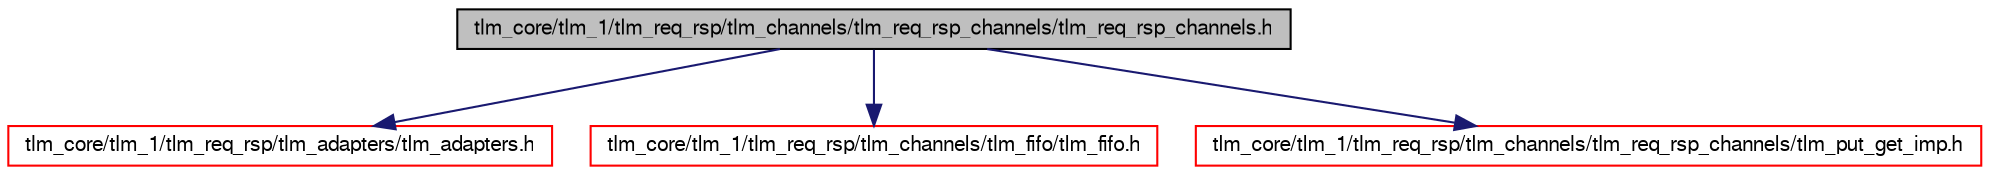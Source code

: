 digraph G
{
  edge [fontname="FreeSans",fontsize="10",labelfontname="FreeSans",labelfontsize="10"];
  node [fontname="FreeSans",fontsize="10",shape=record];
  Node1 [label="tlm_core/tlm_1/tlm_req_rsp/tlm_channels/tlm_req_rsp_channels/tlm_req_rsp_channels.h",height=0.2,width=0.4,color="black", fillcolor="grey75", style="filled" fontcolor="black"];
  Node1 -> Node2 [color="midnightblue",fontsize="10",style="solid",fontname="FreeSans"];
  Node2 [label="tlm_core/tlm_1/tlm_req_rsp/tlm_adapters/tlm_adapters.h",height=0.2,width=0.4,color="red", fillcolor="white", style="filled",URL="$a00133.html"];
  Node1 -> Node3 [color="midnightblue",fontsize="10",style="solid",fontname="FreeSans"];
  Node3 [label="tlm_core/tlm_1/tlm_req_rsp/tlm_channels/tlm_fifo/tlm_fifo.h",height=0.2,width=0.4,color="red", fillcolor="white", style="filled",URL="$a00135.html"];
  Node1 -> Node4 [color="midnightblue",fontsize="10",style="solid",fontname="FreeSans"];
  Node4 [label="tlm_core/tlm_1/tlm_req_rsp/tlm_channels/tlm_req_rsp_channels/tlm_put_get_imp.h",height=0.2,width=0.4,color="red", fillcolor="white", style="filled",URL="$a00139.html"];
}
